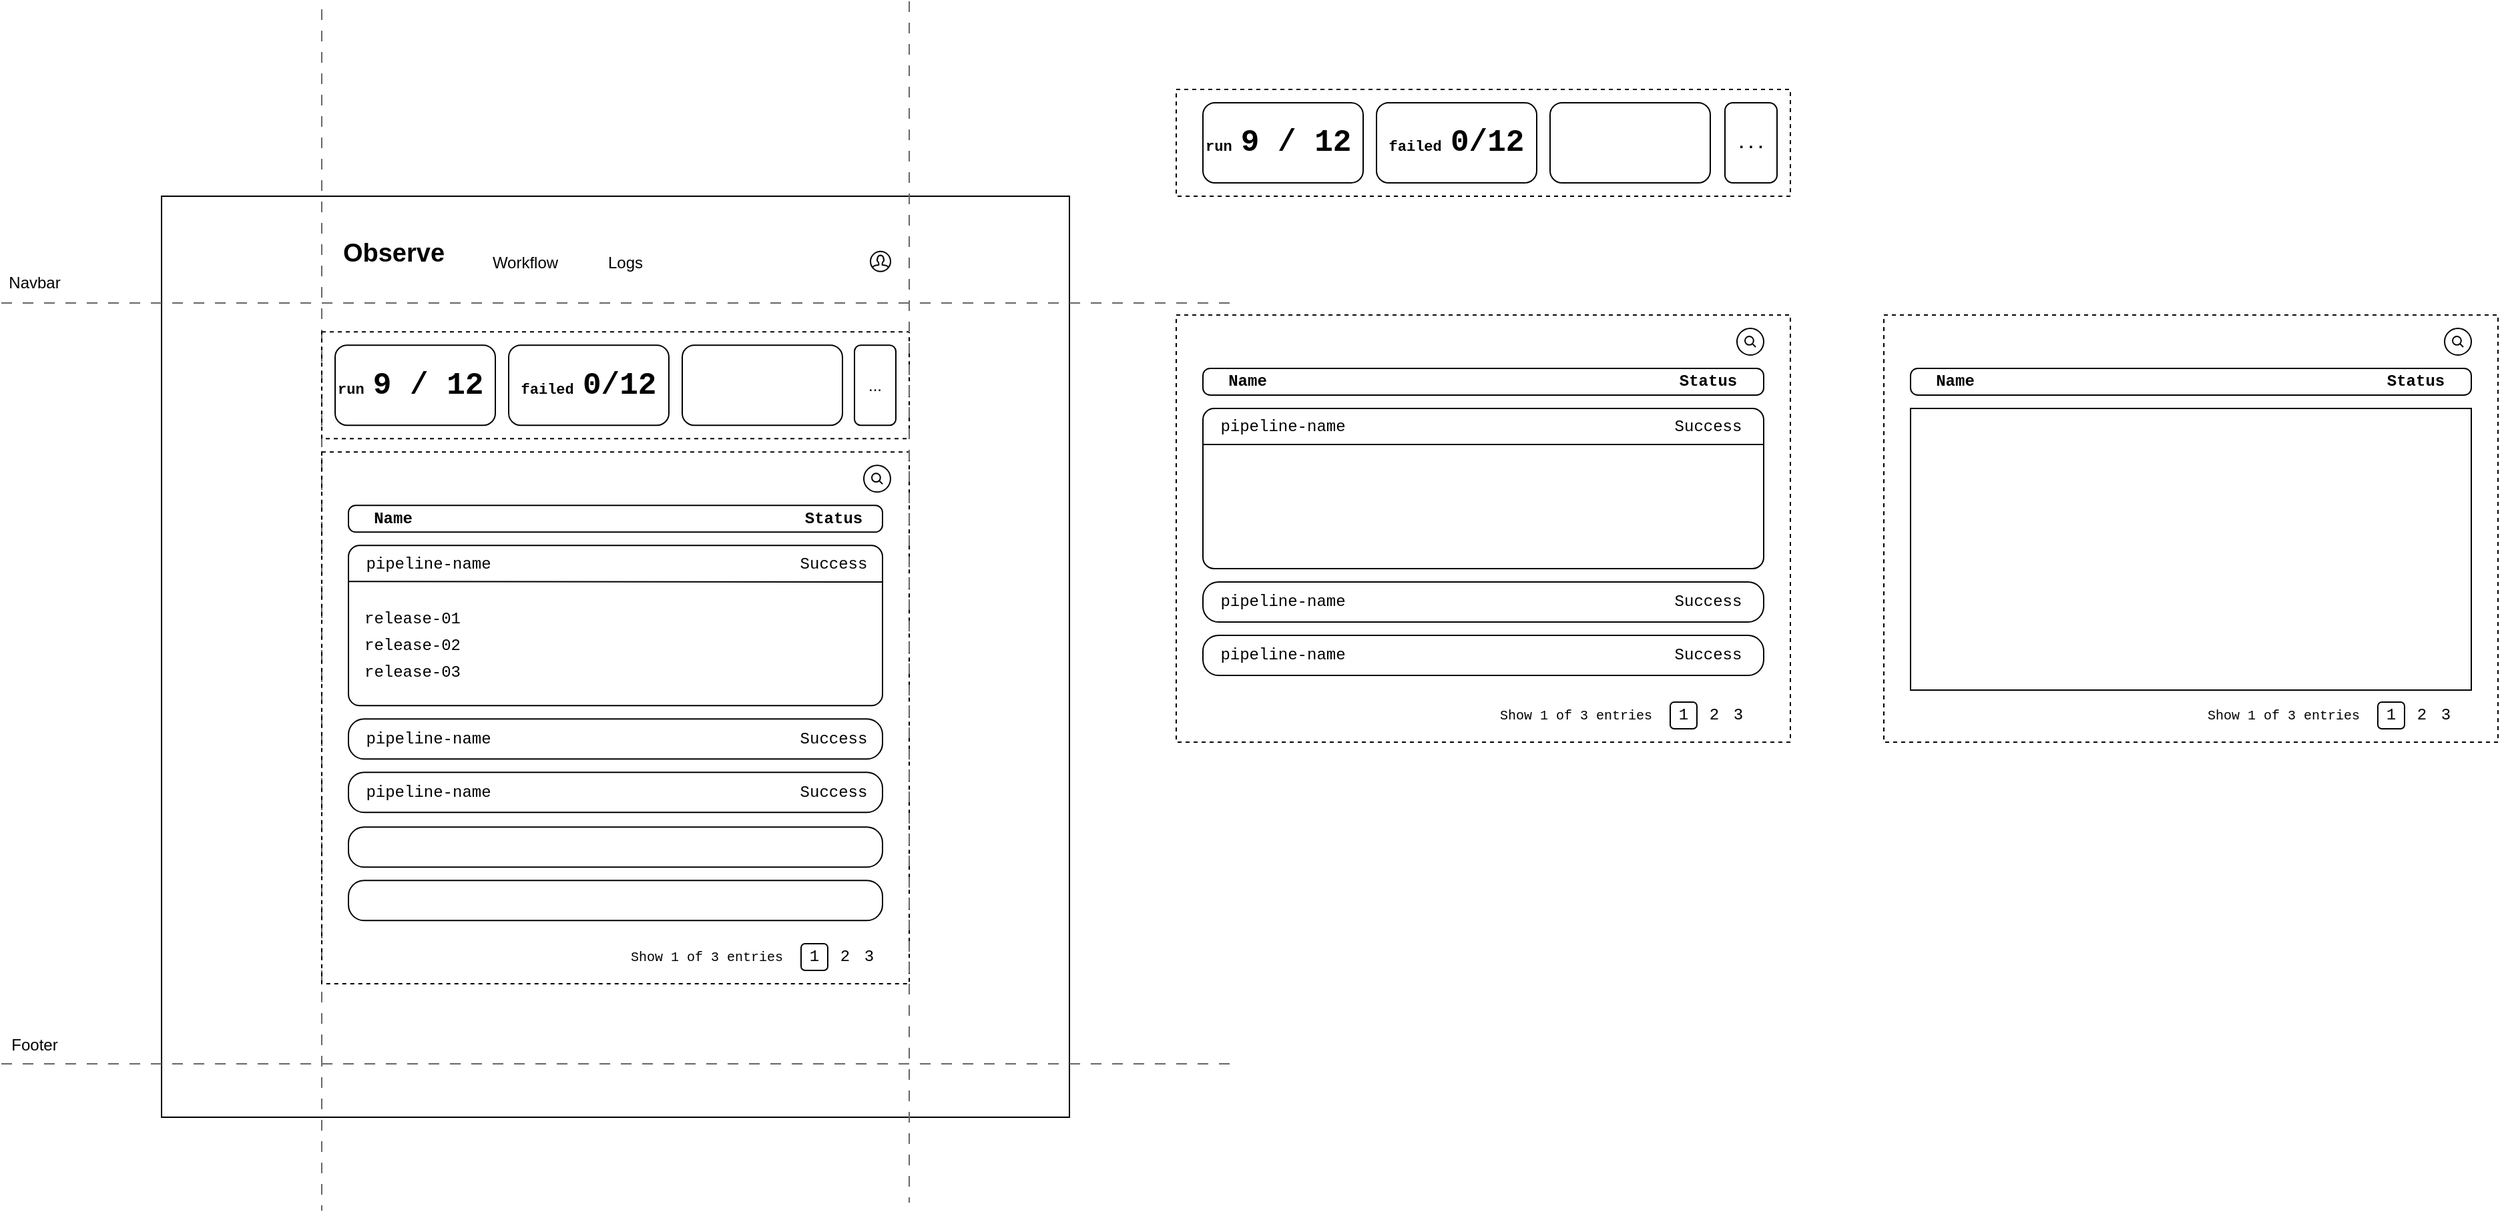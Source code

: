 <mxfile version="24.2.5" type="device">
  <diagram name="frontend-design" id="fq41GgjgZJbCmMqFqK4i">
    <mxGraphModel dx="2219" dy="1909" grid="1" gridSize="10" guides="1" tooltips="1" connect="1" arrows="1" fold="1" page="1" pageScale="1" pageWidth="1100" pageHeight="850" math="0" shadow="0">
      <root>
        <mxCell id="0" />
        <mxCell id="1" parent="0" />
        <mxCell id="7ugxoWc6q-k8kUWCuSVD-1" value="" style="endArrow=none;html=1;rounded=0;dashed=1;dashPattern=8 8;strokeWidth=1;strokeColor=#666666;" edge="1" parent="1">
          <mxGeometry width="50" height="50" relative="1" as="geometry">
            <mxPoint x="280" y="-140" as="sourcePoint" />
            <mxPoint x="280" y="760" as="targetPoint" />
          </mxGeometry>
        </mxCell>
        <mxCell id="o3RW3hynIevg7rNeOv5E-16" value="" style="rounded=0;whiteSpace=wrap;html=1;fillColor=none;fontFamily=Courier New;" parent="1" vertex="1">
          <mxGeometry x="160" width="680" height="690" as="geometry" />
        </mxCell>
        <mxCell id="o3RW3hynIevg7rNeOv5E-15" value="" style="html=1;verticalLabelPosition=bottom;align=center;labelBackgroundColor=#ffffff;verticalAlign=top;strokeWidth=1;strokeColor=#000000;shadow=0;dashed=0;shape=mxgraph.ios7.icons.user;fontFamily=Courier New;" parent="1" vertex="1">
          <mxGeometry x="691" y="41.38" width="15" height="15" as="geometry" />
        </mxCell>
        <mxCell id="o3RW3hynIevg7rNeOv5E-26" value="" style="rounded=0;whiteSpace=wrap;html=1;dashed=1;fillColor=none;" parent="1" vertex="1">
          <mxGeometry x="920" y="89" width="460" height="320" as="geometry" />
        </mxCell>
        <mxCell id="o3RW3hynIevg7rNeOv5E-27" value="" style="rounded=1;whiteSpace=wrap;html=1;arcSize=27;fontFamily=Courier New;" parent="1" vertex="1">
          <mxGeometry x="940" y="129" width="420" height="20" as="geometry" />
        </mxCell>
        <mxCell id="o3RW3hynIevg7rNeOv5E-28" value="" style="rounded=1;whiteSpace=wrap;html=1;arcSize=7;fontFamily=Courier New;" parent="1" vertex="1">
          <mxGeometry x="940" y="159" width="420" height="120" as="geometry" />
        </mxCell>
        <mxCell id="o3RW3hynIevg7rNeOv5E-29" value="" style="endArrow=none;html=1;rounded=0;exitX=0;exitY=0.25;exitDx=0;exitDy=0;entryX=1;entryY=0.25;entryDx=0;entryDy=0;fontFamily=Courier New;" parent="1" edge="1">
          <mxGeometry width="50" height="50" relative="1" as="geometry">
            <mxPoint x="940" y="186" as="sourcePoint" />
            <mxPoint x="1360" y="186" as="targetPoint" />
          </mxGeometry>
        </mxCell>
        <mxCell id="o3RW3hynIevg7rNeOv5E-30" value="" style="rounded=1;whiteSpace=wrap;html=1;arcSize=39;fontFamily=Courier New;" parent="1" vertex="1">
          <mxGeometry x="940" y="289" width="420" height="30" as="geometry" />
        </mxCell>
        <mxCell id="o3RW3hynIevg7rNeOv5E-31" value="" style="rounded=1;whiteSpace=wrap;html=1;arcSize=39;fontFamily=Courier New;" parent="1" vertex="1">
          <mxGeometry x="940" y="329" width="420" height="30" as="geometry" />
        </mxCell>
        <mxCell id="o3RW3hynIevg7rNeOv5E-32" value="1" style="rounded=1;whiteSpace=wrap;html=1;fontFamily=Courier New;" parent="1" vertex="1">
          <mxGeometry x="1290" y="379" width="20" height="20" as="geometry" />
        </mxCell>
        <mxCell id="o3RW3hynIevg7rNeOv5E-33" value="2" style="text;html=1;align=center;verticalAlign=middle;whiteSpace=wrap;rounded=0;fontFamily=Courier New;" parent="1" vertex="1">
          <mxGeometry x="1313" y="379" width="20" height="20" as="geometry" />
        </mxCell>
        <mxCell id="o3RW3hynIevg7rNeOv5E-34" value="3" style="text;html=1;align=center;verticalAlign=middle;whiteSpace=wrap;rounded=0;fontFamily=Courier New;" parent="1" vertex="1">
          <mxGeometry x="1331" y="379" width="20" height="20" as="geometry" />
        </mxCell>
        <mxCell id="o3RW3hynIevg7rNeOv5E-35" value="Success" style="text;html=1;align=center;verticalAlign=middle;whiteSpace=wrap;rounded=0;fontFamily=Courier New;" parent="1" vertex="1">
          <mxGeometry x="1294.5" y="168" width="47" height="10" as="geometry" />
        </mxCell>
        <mxCell id="o3RW3hynIevg7rNeOv5E-36" value="Success" style="text;html=1;align=center;verticalAlign=middle;whiteSpace=wrap;rounded=0;fontFamily=Courier New;" parent="1" vertex="1">
          <mxGeometry x="1294.5" y="299" width="47" height="10" as="geometry" />
        </mxCell>
        <mxCell id="o3RW3hynIevg7rNeOv5E-37" value="Success" style="text;html=1;align=center;verticalAlign=middle;whiteSpace=wrap;rounded=0;fontFamily=Courier New;" parent="1" vertex="1">
          <mxGeometry x="1294.5" y="339" width="47" height="10" as="geometry" />
        </mxCell>
        <mxCell id="o3RW3hynIevg7rNeOv5E-38" value="Status" style="text;html=1;align=center;verticalAlign=middle;whiteSpace=wrap;rounded=0;fontFamily=Courier New;fontStyle=1" parent="1" vertex="1">
          <mxGeometry x="1294.5" y="134" width="47" height="10" as="geometry" />
        </mxCell>
        <mxCell id="o3RW3hynIevg7rNeOv5E-39" value="Show 1 of 3 entries" style="text;html=1;align=center;verticalAlign=middle;whiteSpace=wrap;rounded=0;fontFamily=Courier New;fontSize=10;" parent="1" vertex="1">
          <mxGeometry x="1160" y="384" width="119" height="10" as="geometry" />
        </mxCell>
        <mxCell id="o3RW3hynIevg7rNeOv5E-40" value="pipeline-name" style="text;html=1;align=center;verticalAlign=middle;whiteSpace=wrap;rounded=0;fontFamily=Courier New;" parent="1" vertex="1">
          <mxGeometry x="950" y="168" width="100" height="10" as="geometry" />
        </mxCell>
        <mxCell id="o3RW3hynIevg7rNeOv5E-41" value="pipeline-name" style="text;html=1;align=center;verticalAlign=middle;whiteSpace=wrap;rounded=0;fontFamily=Courier New;" parent="1" vertex="1">
          <mxGeometry x="950" y="299" width="100" height="10" as="geometry" />
        </mxCell>
        <mxCell id="o3RW3hynIevg7rNeOv5E-42" value="pipeline-name" style="text;html=1;align=center;verticalAlign=middle;whiteSpace=wrap;rounded=0;fontFamily=Courier New;" parent="1" vertex="1">
          <mxGeometry x="950" y="339" width="100" height="10" as="geometry" />
        </mxCell>
        <mxCell id="o3RW3hynIevg7rNeOv5E-43" value="Name" style="text;html=1;align=center;verticalAlign=middle;whiteSpace=wrap;rounded=0;fontFamily=Courier New;fontStyle=1" parent="1" vertex="1">
          <mxGeometry x="950" y="134" width="47" height="10" as="geometry" />
        </mxCell>
        <mxCell id="o3RW3hynIevg7rNeOv5E-44" value="" style="ellipse;whiteSpace=wrap;html=1;aspect=fixed;" parent="1" vertex="1">
          <mxGeometry x="1340" y="99" width="20" height="20" as="geometry" />
        </mxCell>
        <mxCell id="o3RW3hynIevg7rNeOv5E-45" value="" style="html=1;verticalLabelPosition=bottom;align=center;labelBackgroundColor=#ffffff;verticalAlign=top;strokeWidth=1;strokeColor=#000000;shadow=0;dashed=0;shape=mxgraph.ios7.icons.looking_glass;" parent="1" vertex="1">
          <mxGeometry x="1346" y="105" width="8" height="8" as="geometry" />
        </mxCell>
        <mxCell id="o3RW3hynIevg7rNeOv5E-66" value="" style="rounded=0;whiteSpace=wrap;html=1;dashed=1;fillColor=none;" parent="1" vertex="1">
          <mxGeometry x="920" y="-80" width="460" height="80" as="geometry" />
        </mxCell>
        <mxCell id="o3RW3hynIevg7rNeOv5E-67" value="&lt;b style=&quot;&quot;&gt;&lt;font style=&quot;font-size: 11px;&quot;&gt;run&lt;/font&gt;&lt;font style=&quot;font-size: 11px;&quot;&gt;&amp;nbsp;&lt;/font&gt;&lt;font style=&quot;font-size: 23px;&quot;&gt;9 / 12&lt;/font&gt;&lt;/b&gt;" style="rounded=1;whiteSpace=wrap;html=1;align=left;fontFamily=Courier New;fontSize=11;" parent="1" vertex="1">
          <mxGeometry x="940" y="-70" width="120" height="60" as="geometry" />
        </mxCell>
        <mxCell id="o3RW3hynIevg7rNeOv5E-68" value="&lt;b style=&quot;font-family: &amp;quot;Courier New&amp;quot;; font-size: 11px; text-align: left;&quot;&gt;failed&amp;nbsp;&lt;font style=&quot;font-size: 23px;&quot;&gt;0/12&lt;/font&gt;&lt;/b&gt;" style="rounded=1;whiteSpace=wrap;html=1;" parent="1" vertex="1">
          <mxGeometry x="1070" y="-70" width="120" height="60" as="geometry" />
        </mxCell>
        <mxCell id="o3RW3hynIevg7rNeOv5E-69" value="" style="rounded=1;whiteSpace=wrap;html=1;" parent="1" vertex="1">
          <mxGeometry x="1200" y="-70" width="120" height="60" as="geometry" />
        </mxCell>
        <mxCell id="o3RW3hynIevg7rNeOv5E-70" value="&lt;font face=&quot;Courier New&quot;&gt;...&lt;/font&gt;" style="rounded=1;whiteSpace=wrap;html=1;fontStyle=1" parent="1" vertex="1">
          <mxGeometry x="1331" y="-70" width="39" height="60" as="geometry" />
        </mxCell>
        <mxCell id="o3RW3hynIevg7rNeOv5E-73" value="" style="rounded=0;whiteSpace=wrap;html=1;dashed=1;fillColor=none;" parent="1" vertex="1">
          <mxGeometry x="280" y="191.63" width="440" height="398.37" as="geometry" />
        </mxCell>
        <mxCell id="o3RW3hynIevg7rNeOv5E-74" value="" style="rounded=1;whiteSpace=wrap;html=1;arcSize=27;fontFamily=Courier New;" parent="1" vertex="1">
          <mxGeometry x="300" y="231.63" width="400" height="20" as="geometry" />
        </mxCell>
        <mxCell id="o3RW3hynIevg7rNeOv5E-75" value="" style="rounded=1;whiteSpace=wrap;html=1;arcSize=7;fontFamily=Courier New;" parent="1" vertex="1">
          <mxGeometry x="300" y="261.63" width="400" height="120" as="geometry" />
        </mxCell>
        <mxCell id="o3RW3hynIevg7rNeOv5E-76" value="" style="endArrow=none;html=1;rounded=0;exitX=0;exitY=0.25;exitDx=0;exitDy=0;fontFamily=Courier New;" parent="1" edge="1">
          <mxGeometry width="50" height="50" relative="1" as="geometry">
            <mxPoint x="300" y="288.63" as="sourcePoint" />
            <mxPoint x="700" y="289" as="targetPoint" />
          </mxGeometry>
        </mxCell>
        <mxCell id="o3RW3hynIevg7rNeOv5E-77" value="" style="rounded=1;whiteSpace=wrap;html=1;arcSize=39;fontFamily=Courier New;" parent="1" vertex="1">
          <mxGeometry x="300" y="391.63" width="400" height="30" as="geometry" />
        </mxCell>
        <mxCell id="o3RW3hynIevg7rNeOv5E-78" value="" style="rounded=1;whiteSpace=wrap;html=1;arcSize=39;fontFamily=Courier New;" parent="1" vertex="1">
          <mxGeometry x="300" y="431.63" width="400" height="30" as="geometry" />
        </mxCell>
        <mxCell id="o3RW3hynIevg7rNeOv5E-79" value="1" style="rounded=1;whiteSpace=wrap;html=1;fontFamily=Courier New;" parent="1" vertex="1">
          <mxGeometry x="639" y="560" width="20" height="20" as="geometry" />
        </mxCell>
        <mxCell id="o3RW3hynIevg7rNeOv5E-80" value="2" style="text;html=1;align=center;verticalAlign=middle;whiteSpace=wrap;rounded=0;fontFamily=Courier New;" parent="1" vertex="1">
          <mxGeometry x="662" y="560" width="20" height="20" as="geometry" />
        </mxCell>
        <mxCell id="o3RW3hynIevg7rNeOv5E-81" value="3" style="text;html=1;align=center;verticalAlign=middle;whiteSpace=wrap;rounded=0;fontFamily=Courier New;" parent="1" vertex="1">
          <mxGeometry x="680" y="560" width="20" height="20" as="geometry" />
        </mxCell>
        <mxCell id="o3RW3hynIevg7rNeOv5E-82" value="Success" style="text;html=1;align=center;verticalAlign=middle;whiteSpace=wrap;rounded=0;fontFamily=Courier New;" parent="1" vertex="1">
          <mxGeometry x="639.5" y="270.63" width="47" height="10" as="geometry" />
        </mxCell>
        <mxCell id="o3RW3hynIevg7rNeOv5E-83" value="Success" style="text;html=1;align=center;verticalAlign=middle;whiteSpace=wrap;rounded=0;fontFamily=Courier New;" parent="1" vertex="1">
          <mxGeometry x="639.5" y="401.63" width="47" height="10" as="geometry" />
        </mxCell>
        <mxCell id="o3RW3hynIevg7rNeOv5E-84" value="Success" style="text;html=1;align=center;verticalAlign=middle;whiteSpace=wrap;rounded=0;fontFamily=Courier New;" parent="1" vertex="1">
          <mxGeometry x="639.5" y="441.63" width="47" height="10" as="geometry" />
        </mxCell>
        <mxCell id="o3RW3hynIevg7rNeOv5E-85" value="Status" style="text;html=1;align=center;verticalAlign=middle;whiteSpace=wrap;rounded=0;fontFamily=Courier New;fontStyle=1" parent="1" vertex="1">
          <mxGeometry x="639.5" y="236.63" width="47" height="10" as="geometry" />
        </mxCell>
        <mxCell id="o3RW3hynIevg7rNeOv5E-86" value="Show 1 of 3 entries" style="text;html=1;align=center;verticalAlign=middle;whiteSpace=wrap;rounded=0;fontFamily=Courier New;fontSize=10;" parent="1" vertex="1">
          <mxGeometry x="509" y="565" width="119" height="10" as="geometry" />
        </mxCell>
        <mxCell id="o3RW3hynIevg7rNeOv5E-87" value="pipeline-name" style="text;html=1;align=center;verticalAlign=middle;whiteSpace=wrap;rounded=0;fontFamily=Courier New;" parent="1" vertex="1">
          <mxGeometry x="310" y="270.63" width="100" height="10" as="geometry" />
        </mxCell>
        <mxCell id="o3RW3hynIevg7rNeOv5E-88" value="pipeline-name" style="text;html=1;align=center;verticalAlign=middle;whiteSpace=wrap;rounded=0;fontFamily=Courier New;" parent="1" vertex="1">
          <mxGeometry x="310" y="401.63" width="100" height="10" as="geometry" />
        </mxCell>
        <mxCell id="o3RW3hynIevg7rNeOv5E-89" value="pipeline-name" style="text;html=1;align=center;verticalAlign=middle;whiteSpace=wrap;rounded=0;fontFamily=Courier New;" parent="1" vertex="1">
          <mxGeometry x="310" y="441.63" width="100" height="10" as="geometry" />
        </mxCell>
        <mxCell id="o3RW3hynIevg7rNeOv5E-90" value="Name" style="text;html=1;align=center;verticalAlign=middle;whiteSpace=wrap;rounded=0;fontFamily=Courier New;fontStyle=1" parent="1" vertex="1">
          <mxGeometry x="310" y="236.63" width="47" height="10" as="geometry" />
        </mxCell>
        <mxCell id="o3RW3hynIevg7rNeOv5E-91" value="" style="ellipse;whiteSpace=wrap;html=1;aspect=fixed;" parent="1" vertex="1">
          <mxGeometry x="686" y="201.63" width="20" height="20" as="geometry" />
        </mxCell>
        <mxCell id="o3RW3hynIevg7rNeOv5E-92" value="" style="html=1;verticalLabelPosition=bottom;align=center;labelBackgroundColor=#ffffff;verticalAlign=top;strokeWidth=1;strokeColor=#000000;shadow=0;dashed=0;shape=mxgraph.ios7.icons.looking_glass;" parent="1" vertex="1">
          <mxGeometry x="692" y="207.63" width="8" height="8" as="geometry" />
        </mxCell>
        <mxCell id="o3RW3hynIevg7rNeOv5E-93" value="" style="rounded=0;whiteSpace=wrap;html=1;dashed=1;fillColor=none;" parent="1" vertex="1">
          <mxGeometry x="280" y="101.63" width="440" height="80" as="geometry" />
        </mxCell>
        <mxCell id="o3RW3hynIevg7rNeOv5E-94" value="&lt;b style=&quot;&quot;&gt;&lt;font style=&quot;font-size: 11px;&quot;&gt;run&lt;/font&gt;&lt;font style=&quot;font-size: 11px;&quot;&gt;&amp;nbsp;&lt;/font&gt;&lt;font style=&quot;font-size: 23px;&quot;&gt;9 / 12&lt;/font&gt;&lt;/b&gt;" style="rounded=1;whiteSpace=wrap;html=1;align=left;fontFamily=Courier New;fontSize=11;" parent="1" vertex="1">
          <mxGeometry x="290" y="111.63" width="120" height="60" as="geometry" />
        </mxCell>
        <mxCell id="o3RW3hynIevg7rNeOv5E-95" value="&lt;b style=&quot;font-family: &amp;quot;Courier New&amp;quot;; font-size: 11px; text-align: left;&quot;&gt;failed&amp;nbsp;&lt;font style=&quot;font-size: 23px;&quot;&gt;0/12&lt;/font&gt;&lt;/b&gt;" style="rounded=1;whiteSpace=wrap;html=1;" parent="1" vertex="1">
          <mxGeometry x="420" y="111.63" width="120" height="60" as="geometry" />
        </mxCell>
        <mxCell id="o3RW3hynIevg7rNeOv5E-96" value="" style="rounded=1;whiteSpace=wrap;html=1;" parent="1" vertex="1">
          <mxGeometry x="550" y="111.63" width="120" height="60" as="geometry" />
        </mxCell>
        <mxCell id="o3RW3hynIevg7rNeOv5E-97" value="..." style="rounded=1;whiteSpace=wrap;html=1;" parent="1" vertex="1">
          <mxGeometry x="679" y="111.63" width="31" height="60" as="geometry" />
        </mxCell>
        <mxCell id="o3RW3hynIevg7rNeOv5E-98" value="" style="rounded=0;whiteSpace=wrap;html=1;dashed=1;fillColor=none;" parent="1" vertex="1">
          <mxGeometry x="1450" y="89" width="460" height="320" as="geometry" />
        </mxCell>
        <mxCell id="o3RW3hynIevg7rNeOv5E-99" value="" style="rounded=1;whiteSpace=wrap;html=1;arcSize=27;fontFamily=Courier New;" parent="1" vertex="1">
          <mxGeometry x="1470" y="129" width="420" height="20" as="geometry" />
        </mxCell>
        <mxCell id="o3RW3hynIevg7rNeOv5E-104" value="1" style="rounded=1;whiteSpace=wrap;html=1;fontFamily=Courier New;" parent="1" vertex="1">
          <mxGeometry x="1820" y="379" width="20" height="20" as="geometry" />
        </mxCell>
        <mxCell id="o3RW3hynIevg7rNeOv5E-105" value="2" style="text;html=1;align=center;verticalAlign=middle;whiteSpace=wrap;rounded=0;fontFamily=Courier New;" parent="1" vertex="1">
          <mxGeometry x="1843" y="379" width="20" height="20" as="geometry" />
        </mxCell>
        <mxCell id="o3RW3hynIevg7rNeOv5E-106" value="3" style="text;html=1;align=center;verticalAlign=middle;whiteSpace=wrap;rounded=0;fontFamily=Courier New;" parent="1" vertex="1">
          <mxGeometry x="1861" y="379" width="20" height="20" as="geometry" />
        </mxCell>
        <mxCell id="o3RW3hynIevg7rNeOv5E-110" value="Status" style="text;html=1;align=center;verticalAlign=middle;whiteSpace=wrap;rounded=0;fontFamily=Courier New;fontStyle=1" parent="1" vertex="1">
          <mxGeometry x="1824.5" y="134" width="47" height="10" as="geometry" />
        </mxCell>
        <mxCell id="o3RW3hynIevg7rNeOv5E-111" value="Show 1 of 3 entries" style="text;html=1;align=center;verticalAlign=middle;whiteSpace=wrap;rounded=0;fontFamily=Courier New;fontSize=10;" parent="1" vertex="1">
          <mxGeometry x="1690" y="384" width="119" height="10" as="geometry" />
        </mxCell>
        <mxCell id="o3RW3hynIevg7rNeOv5E-115" value="Name" style="text;html=1;align=center;verticalAlign=middle;whiteSpace=wrap;rounded=0;fontFamily=Courier New;fontStyle=1" parent="1" vertex="1">
          <mxGeometry x="1480" y="134" width="47" height="10" as="geometry" />
        </mxCell>
        <mxCell id="o3RW3hynIevg7rNeOv5E-116" value="" style="ellipse;whiteSpace=wrap;html=1;aspect=fixed;" parent="1" vertex="1">
          <mxGeometry x="1870" y="99" width="20" height="20" as="geometry" />
        </mxCell>
        <mxCell id="o3RW3hynIevg7rNeOv5E-117" value="" style="html=1;verticalLabelPosition=bottom;align=center;labelBackgroundColor=#ffffff;verticalAlign=top;strokeWidth=1;strokeColor=#000000;shadow=0;dashed=0;shape=mxgraph.ios7.icons.looking_glass;" parent="1" vertex="1">
          <mxGeometry x="1876" y="105" width="8" height="8" as="geometry" />
        </mxCell>
        <mxCell id="o3RW3hynIevg7rNeOv5E-123" value="" style="rounded=0;whiteSpace=wrap;html=1;" parent="1" vertex="1">
          <mxGeometry x="1470" y="159" width="420" height="211" as="geometry" />
        </mxCell>
        <mxCell id="o3RW3hynIevg7rNeOv5E-124" value="" style="rounded=1;whiteSpace=wrap;html=1;arcSize=39;fontFamily=Courier New;" parent="1" vertex="1">
          <mxGeometry x="300" y="472.63" width="400" height="30" as="geometry" />
        </mxCell>
        <mxCell id="o3RW3hynIevg7rNeOv5E-126" value="release-01" style="text;html=1;align=left;verticalAlign=middle;whiteSpace=wrap;rounded=0;fontFamily=Courier New;" parent="1" vertex="1">
          <mxGeometry x="310" y="311.63" width="100" height="10" as="geometry" />
        </mxCell>
        <mxCell id="o3RW3hynIevg7rNeOv5E-128" value="release-02" style="text;html=1;align=left;verticalAlign=middle;whiteSpace=wrap;rounded=0;fontFamily=Courier New;" parent="1" vertex="1">
          <mxGeometry x="310" y="331.63" width="100" height="10" as="geometry" />
        </mxCell>
        <mxCell id="o3RW3hynIevg7rNeOv5E-129" value="release-03" style="text;html=1;align=left;verticalAlign=middle;whiteSpace=wrap;rounded=0;fontFamily=Courier New;" parent="1" vertex="1">
          <mxGeometry x="310" y="351.63" width="100" height="10" as="geometry" />
        </mxCell>
        <mxCell id="o3RW3hynIevg7rNeOv5E-130" value="Workflow" style="rounded=1;whiteSpace=wrap;html=1;strokeColor=none;" parent="1" vertex="1">
          <mxGeometry x="400" y="41.38" width="65" height="17.5" as="geometry" />
        </mxCell>
        <mxCell id="o3RW3hynIevg7rNeOv5E-131" value="Logs" style="rounded=1;whiteSpace=wrap;html=1;strokeColor=none;" parent="1" vertex="1">
          <mxGeometry x="475" y="41.38" width="65" height="17.5" as="geometry" />
        </mxCell>
        <mxCell id="7ugxoWc6q-k8kUWCuSVD-3" value="" style="endArrow=none;html=1;rounded=0;dashed=1;dashPattern=8 8;strokeWidth=1;strokeColor=#666666;" edge="1" parent="1">
          <mxGeometry width="50" height="50" relative="1" as="geometry">
            <mxPoint x="720" y="-146" as="sourcePoint" />
            <mxPoint x="720" y="754" as="targetPoint" />
          </mxGeometry>
        </mxCell>
        <mxCell id="7ugxoWc6q-k8kUWCuSVD-4" value="" style="endArrow=none;html=1;rounded=0;dashed=1;dashPattern=8 8;strokeWidth=1;strokeColor=#666666;" edge="1" parent="1">
          <mxGeometry width="50" height="50" relative="1" as="geometry">
            <mxPoint x="960" y="80" as="sourcePoint" />
            <mxPoint x="40" y="80" as="targetPoint" />
          </mxGeometry>
        </mxCell>
        <mxCell id="7ugxoWc6q-k8kUWCuSVD-5" value="" style="rounded=1;whiteSpace=wrap;html=1;arcSize=39;fontFamily=Courier New;" vertex="1" parent="1">
          <mxGeometry x="300" y="512.63" width="400" height="30" as="geometry" />
        </mxCell>
        <mxCell id="7ugxoWc6q-k8kUWCuSVD-6" value="&lt;font style=&quot;font-size: 19px;&quot;&gt;Observe&lt;/font&gt;" style="rounded=1;whiteSpace=wrap;html=1;strokeColor=none;fontStyle=1" vertex="1" parent="1">
          <mxGeometry x="294.5" y="28.75" width="78" height="27.63" as="geometry" />
        </mxCell>
        <mxCell id="7ugxoWc6q-k8kUWCuSVD-7" value="" style="endArrow=none;html=1;rounded=0;dashed=1;dashPattern=8 8;strokeWidth=1;strokeColor=#666666;" edge="1" parent="1">
          <mxGeometry width="50" height="50" relative="1" as="geometry">
            <mxPoint x="960" y="650" as="sourcePoint" />
            <mxPoint x="40" y="650" as="targetPoint" />
          </mxGeometry>
        </mxCell>
        <mxCell id="7ugxoWc6q-k8kUWCuSVD-8" value="Navbar" style="text;html=1;align=center;verticalAlign=middle;whiteSpace=wrap;rounded=0;" vertex="1" parent="1">
          <mxGeometry x="40" y="58.88" width="50" height="11.38" as="geometry" />
        </mxCell>
        <mxCell id="7ugxoWc6q-k8kUWCuSVD-9" value="Footer" style="text;html=1;align=center;verticalAlign=middle;whiteSpace=wrap;rounded=0;" vertex="1" parent="1">
          <mxGeometry x="40" y="630" width="50" height="11.38" as="geometry" />
        </mxCell>
      </root>
    </mxGraphModel>
  </diagram>
</mxfile>
